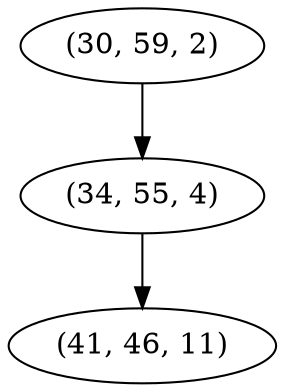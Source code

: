 digraph tree {
    "(30, 59, 2)";
    "(34, 55, 4)";
    "(41, 46, 11)";
    "(30, 59, 2)" -> "(34, 55, 4)";
    "(34, 55, 4)" -> "(41, 46, 11)";
}
